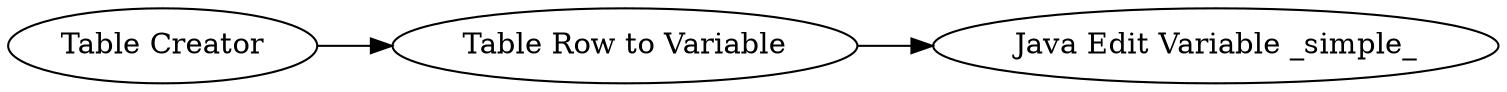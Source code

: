 digraph {
	1 -> 3
	3 -> 2
	1 [label="Table Creator"]
	3 [label="Table Row to Variable"]
	2 [label="Java Edit Variable _simple_"]
	rankdir=LR
}
